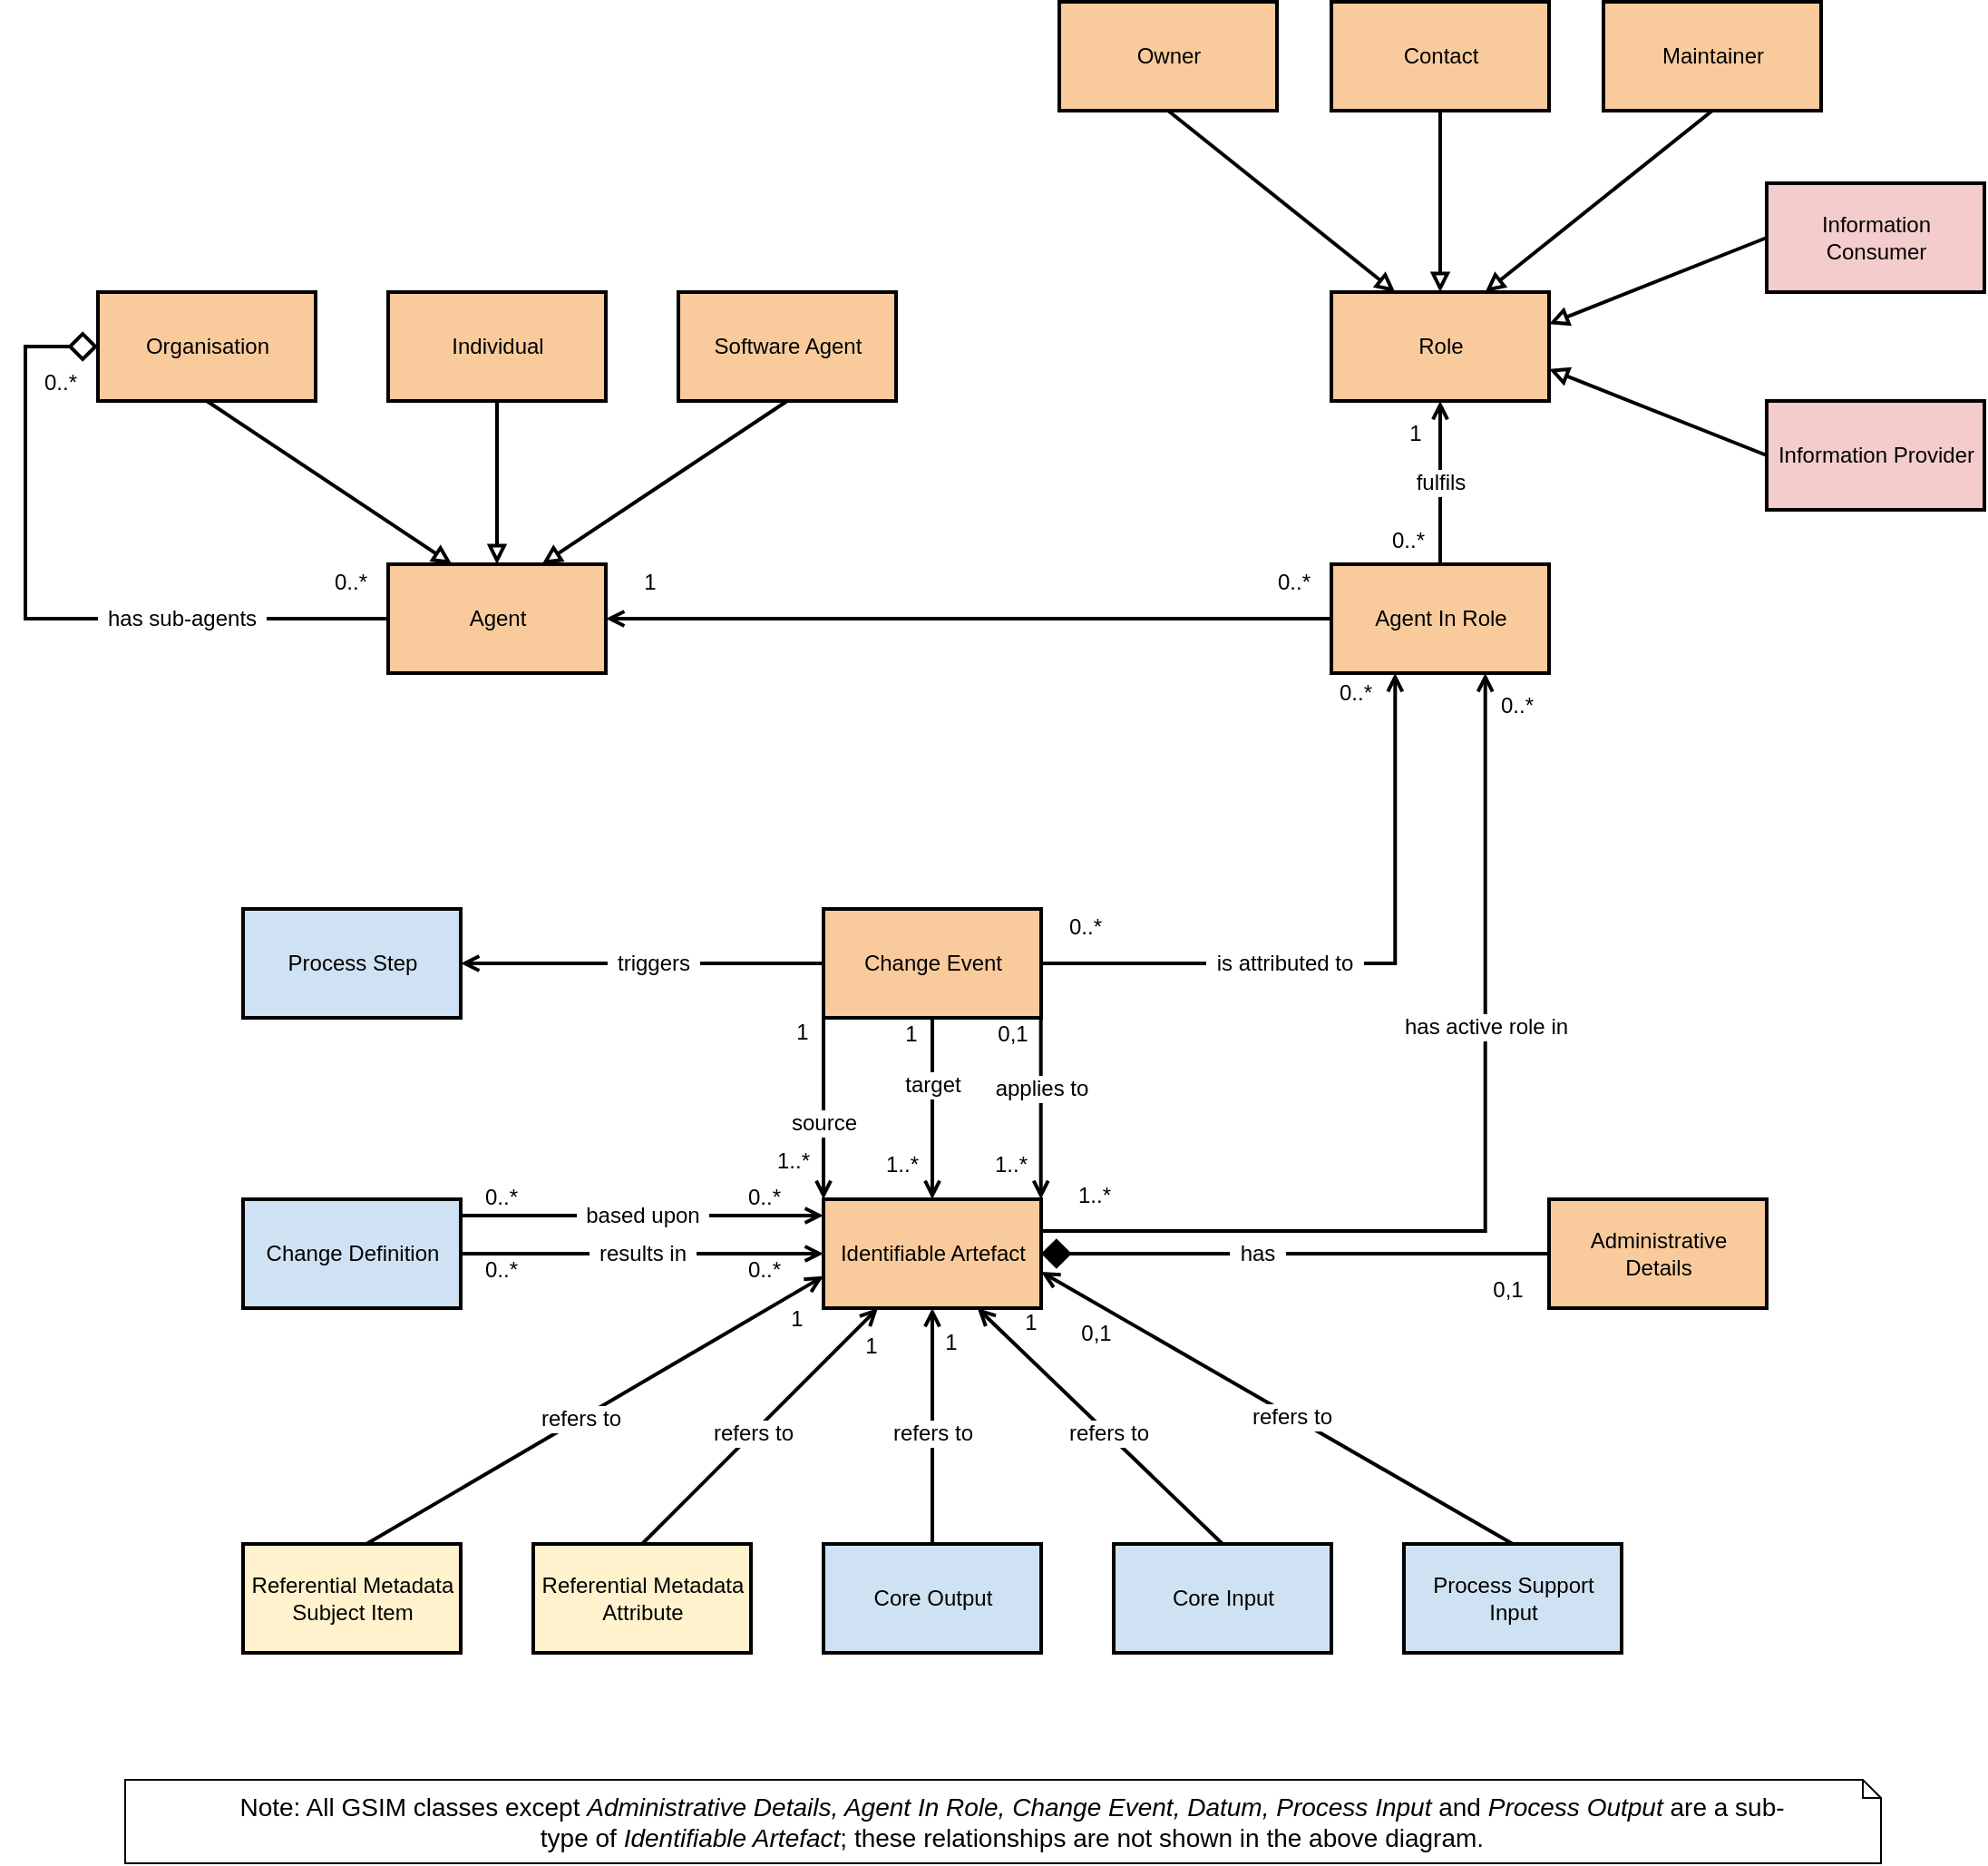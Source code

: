 <mxfile version="22.1.11" type="github">
  <diagram id="2KFCqOQoIdhveJmsqo8c" name="Page-1">
    <mxGraphModel dx="819" dy="447" grid="1" gridSize="10" guides="1" tooltips="1" connect="1" arrows="1" fold="1" page="1" pageScale="1" pageWidth="850" pageHeight="1100" background="#FFFFFF" math="0" shadow="0">
      <root>
        <mxCell id="0" />
        <mxCell id="2" value="Layer 0" parent="0" />
        <mxCell id="3" value="&lt;div style=&#39;width: 114.333px;height:auto;word-break: break-word;&#39;&gt;&lt;div align=&quot;center&quot;&gt;&lt;span style=&quot;font-size:12px;font-family:Arial; line-height: 0;&quot;&gt;&lt;span style=&quot; line-height: normal;&quot;&gt;Role&lt;/span&gt;&lt;/span&gt;&lt;/div&gt;&lt;/div&gt;" style="shape=rect;shadow=0;strokeWidth=2;fillColor=#f9cb9c;strokeColor=#000000;opacity=100.0;html=1;nl2Br=0;verticalAlign=middle;align=center;spacingLeft=1.333;spacingRight=0;whiteSpace=wrap;gliffyId=2960;" parent="2" vertex="1">
          <mxGeometry x="785" y="180" width="120" height="60" as="geometry" />
        </mxCell>
        <mxCell id="4" value="&lt;div style=&#39;width: 114.333px;height:auto;word-break: break-word;&#39;&gt;&lt;div align=&quot;center&quot;&gt;&lt;span style=&quot;font-size:12px;font-family:Arial; line-height: 0;&quot;&gt;&lt;span style=&quot; line-height: normal;&quot;&gt;Owner&lt;/span&gt;&lt;/span&gt;&lt;/div&gt;&lt;/div&gt;" style="shape=rect;shadow=0;strokeWidth=2;fillColor=#f9cb9c;strokeColor=#000000;opacity=100.0;html=1;nl2Br=0;verticalAlign=middle;align=center;spacingLeft=1.333;spacingRight=0;whiteSpace=wrap;gliffyId=2979;" parent="2" vertex="1">
          <mxGeometry x="635" y="20" width="120" height="60" as="geometry" />
        </mxCell>
        <mxCell id="5" value="&lt;div style=&#39;width: 114.333px;height:auto;word-break: break-word;&#39;&gt;&lt;div align=&quot;center&quot;&gt;&lt;span style=&quot;font-size:12px;font-family:Arial; line-height: 0;&quot;&gt;&lt;span style=&quot; line-height: normal;&quot;&gt;Contact&lt;/span&gt;&lt;/span&gt;&lt;/div&gt;&lt;/div&gt;" style="shape=rect;shadow=0;strokeWidth=2;fillColor=#f9cb9c;strokeColor=#000000;opacity=100.0;html=1;nl2Br=0;verticalAlign=middle;align=center;spacingLeft=1.333;spacingRight=0;whiteSpace=wrap;gliffyId=2981;" parent="2" vertex="1">
          <mxGeometry x="785" y="20" width="120" height="60" as="geometry" />
        </mxCell>
        <mxCell id="6" value="&lt;div style=&#39;width: 114.333px;height:auto;word-break: break-word;&#39;&gt;&lt;div align=&quot;center&quot;&gt;&lt;span style=&quot;font-size:12px;font-family:Arial; line-height: 0;&quot;&gt;&lt;span style=&quot; line-height: normal;&quot;&gt;Maintainer&lt;/span&gt;&lt;/span&gt;&lt;/div&gt;&lt;/div&gt;" style="shape=rect;shadow=0;strokeWidth=2;fillColor=#f9cb9c;strokeColor=#000000;opacity=100.0;html=1;nl2Br=0;verticalAlign=middle;align=center;spacingLeft=1.333;spacingRight=0;whiteSpace=wrap;gliffyId=2983;" parent="2" vertex="1">
          <mxGeometry x="935" y="20" width="120" height="60" as="geometry" />
        </mxCell>
        <mxCell id="7" value="&lt;div style=&#39;width: 114.333px;height:auto;word-break: break-word;&#39;&gt;&lt;div align=&quot;center&quot;&gt;&lt;span style=&quot;font-size:12px;font-family:Arial; line-height: 0;&quot;&gt;&lt;span style=&quot; line-height: normal;&quot;&gt;Agent In Role&lt;/span&gt;&lt;/span&gt;&lt;/div&gt;&lt;/div&gt;" style="shape=rect;shadow=0;strokeWidth=2;fillColor=#f9cb9c;strokeColor=#000000;opacity=100.0;html=1;nl2Br=0;verticalAlign=middle;align=center;spacingLeft=1.333;spacingRight=0;whiteSpace=wrap;gliffyId=2985;" parent="2" vertex="1">
          <mxGeometry x="785" y="330" width="120" height="60" as="geometry" />
        </mxCell>
        <mxCell id="8" value="&lt;div style=&#39;width: 114.333px;height:auto;word-break: break-word;&#39;&gt;&lt;div align=&quot;center&quot;&gt;&lt;span style=&quot;font-size:12px;font-family:Arial; line-height: 0;&quot;&gt;&lt;span style=&quot; line-height: normal;&quot;&gt;Agent&lt;/span&gt;&lt;/span&gt;&lt;/div&gt;&lt;/div&gt;" style="shape=rect;shadow=0;strokeWidth=2;fillColor=#f9cb9c;strokeColor=#000000;opacity=100.0;html=1;nl2Br=0;verticalAlign=middle;align=center;spacingLeft=1.333;spacingRight=0;whiteSpace=wrap;gliffyId=2987;" parent="2" vertex="1">
          <mxGeometry x="265" y="330" width="120" height="60" as="geometry" />
        </mxCell>
        <mxCell id="9" value="&lt;div style=&#39;width: 114.333px;height:auto;word-break: break-word;&#39;&gt;&lt;div align=&quot;center&quot;&gt;&lt;span style=&quot;font-size:12px;font-family:Arial; line-height: 0;&quot;&gt;&lt;span style=&quot; line-height: normal;&quot;&gt;Organisation&lt;/span&gt;&lt;/span&gt;&lt;/div&gt;&lt;/div&gt;" style="shape=rect;shadow=0;strokeWidth=2;fillColor=#f9cb9c;strokeColor=#000000;opacity=100.0;html=1;nl2Br=0;verticalAlign=middle;align=center;spacingLeft=1.333;spacingRight=0;whiteSpace=wrap;gliffyId=2989;" parent="2" vertex="1">
          <mxGeometry x="105" y="180" width="120" height="60" as="geometry" />
        </mxCell>
        <mxCell id="10" value="&lt;div style=&#39;width: 114.333px;height:auto;word-break: break-word;&#39;&gt;&lt;div align=&quot;center&quot;&gt;&lt;span style=&quot;font-size:12px;font-family:Arial; line-height: 0;&quot;&gt;&lt;span style=&quot; line-height: normal;&quot;&gt;Individual&lt;/span&gt;&lt;/span&gt;&lt;/div&gt;&lt;/div&gt;" style="shape=rect;shadow=0;strokeWidth=2;fillColor=#f9cb9c;strokeColor=#000000;opacity=100.0;html=1;nl2Br=0;verticalAlign=middle;align=center;spacingLeft=1.333;spacingRight=0;whiteSpace=wrap;gliffyId=2991;" parent="2" vertex="1">
          <mxGeometry x="265" y="180" width="120" height="60" as="geometry" />
        </mxCell>
        <mxCell id="11" value="&lt;div style=&#39;width: 114.333px;height:auto;word-break: break-word;&#39;&gt;&lt;div align=&quot;center&quot;&gt;&lt;span style=&quot;font-size:12px;font-family:Arial; line-height: 0;&quot;&gt;&lt;span style=&quot; line-height: normal;&quot;&gt;Software Agent&lt;/span&gt;&lt;/span&gt;&lt;/div&gt;&lt;/div&gt;" style="shape=rect;shadow=0;strokeWidth=2;fillColor=#f9cb9c;strokeColor=#000000;opacity=100.0;html=1;nl2Br=0;verticalAlign=middle;align=center;spacingLeft=1.333;spacingRight=0;whiteSpace=wrap;gliffyId=3111;" parent="2" vertex="1">
          <mxGeometry x="425" y="180" width="120" height="60" as="geometry" />
        </mxCell>
        <mxCell id="12" value="&lt;div style=&#39;width: 114.333px;height:auto;word-break: break-word;&#39;&gt;&lt;div align=&quot;center&quot;&gt;&lt;span style=&quot;font-size:12px;font-family:Arial; line-height: 0;&quot;&gt;&lt;span style=&quot; line-height: normal;&quot;&gt;Change Event&lt;/span&gt;&lt;/span&gt;&lt;/div&gt;&lt;/div&gt;" style="shape=rect;shadow=0;strokeWidth=2;fillColor=#f9cb9c;strokeColor=#000000;opacity=100.0;html=1;nl2Br=0;verticalAlign=middle;align=center;spacingLeft=1.333;spacingRight=0;whiteSpace=wrap;gliffyId=2993;" parent="2" vertex="1">
          <mxGeometry x="505" y="520" width="120" height="60" as="geometry" />
        </mxCell>
        <mxCell id="13" value="&lt;div style=&#39;width: 114.333px;height:auto;word-break: break-word;&#39;&gt;&lt;div align=&quot;center&quot;&gt;&lt;span style=&quot;font-size:12px;font-family:Arial; line-height: 0;&quot;&gt;&lt;span style=&quot; line-height: normal;&quot;&gt;Identifiable Artefact&lt;/span&gt;&lt;/span&gt;&lt;/div&gt;&lt;/div&gt;" style="shape=rect;shadow=0;strokeWidth=2;fillColor=#f9cb9c;strokeColor=#000000;opacity=100.0;html=1;nl2Br=0;verticalAlign=middle;align=center;spacingLeft=1.333;spacingRight=0;whiteSpace=wrap;gliffyId=2997;" parent="2" vertex="1">
          <mxGeometry x="505" y="680" width="120" height="60" as="geometry" />
        </mxCell>
        <mxCell id="14" value="&lt;div style=&#39;width: 114.333px;height:auto;word-break: break-word;&#39;&gt;&lt;div align=&quot;center&quot;&gt;&lt;span style=&quot;font-size:12px;font-family:Arial; line-height: 0;&quot;&gt;&lt;span style=&quot; line-height: normal;&quot;&gt;Administrative Details&lt;/span&gt;&lt;/span&gt;&lt;/div&gt;&lt;/div&gt;" style="shape=rect;shadow=0;strokeWidth=2;fillColor=#f9cb9c;strokeColor=#000000;opacity=100.0;html=1;nl2Br=0;verticalAlign=middle;align=center;spacingLeft=1.333;spacingRight=0;whiteSpace=wrap;gliffyId=2999;" parent="2" vertex="1">
          <mxGeometry x="905" y="680" width="120" height="60" as="geometry" />
        </mxCell>
        <mxCell id="15" value="&lt;div style=&#39;width: 114.333px;height:auto;word-break: break-word;&#39;&gt;&lt;div align=&quot;center&quot;&gt;&lt;span style=&quot;font-size:12px;font-family:Arial; line-height: 0;&quot;&gt;&lt;span style=&quot; line-height: normal;&quot;&gt;Change Definition&lt;/span&gt;&lt;/span&gt;&lt;/div&gt;&lt;/div&gt;" style="shape=rect;shadow=0;strokeWidth=2;fillColor=#cfe2f3;strokeColor=#000000;opacity=100.0;html=1;nl2Br=0;verticalAlign=middle;align=center;spacingLeft=1.333;spacingRight=0;whiteSpace=wrap;gliffyId=3053;" parent="2" vertex="1">
          <mxGeometry x="185" y="680" width="120" height="60" as="geometry" />
        </mxCell>
        <mxCell id="16" value="&lt;div style=&#39;width: 114.333px;height:auto;word-break: break-word;&#39;&gt;&lt;div align=&quot;center&quot;&gt;&lt;span style=&quot;font-size:12px;font-family:Arial; line-height: 0;&quot;&gt;&lt;span style=&quot; line-height: normal;&quot;&gt;Process Step&lt;/span&gt;&lt;/span&gt;&lt;/div&gt;&lt;/div&gt;" style="shape=rect;shadow=0;strokeWidth=2;fillColor=#cfe2f3;strokeColor=#000000;opacity=100.0;html=1;nl2Br=0;verticalAlign=middle;align=center;spacingLeft=1.333;spacingRight=0;whiteSpace=wrap;gliffyId=3104;" parent="2" vertex="1">
          <mxGeometry x="185" y="520" width="120" height="60" as="geometry" />
        </mxCell>
        <mxCell id="17" value="&lt;div style=&#39;width: 114.333px;height:auto;word-break: break-word;&#39;&gt;&lt;div align=&quot;center&quot;&gt;&lt;span style=&quot;font-size:12px;font-family:Arial; line-height: 0;&quot;&gt;&lt;span style=&quot; line-height: normal;&quot;&gt;Core Output&lt;/span&gt;&lt;/span&gt;&lt;/div&gt;&lt;/div&gt;" style="shape=rect;shadow=0;strokeWidth=2;fillColor=#cfe2f3;strokeColor=#000000;opacity=100.0;html=1;nl2Br=0;verticalAlign=middle;align=center;spacingLeft=1.333;spacingRight=0;whiteSpace=wrap;gliffyId=3055;" parent="2" vertex="1">
          <mxGeometry x="505" y="870" width="120" height="60" as="geometry" />
        </mxCell>
        <mxCell id="18" value="&lt;div style=&#39;width: 114.333px;height:auto;word-break: break-word;&#39;&gt;&lt;div align=&quot;center&quot;&gt;&lt;span style=&quot;font-size:12px;font-family:Arial; line-height: 0;&quot;&gt;&lt;span style=&quot; line-height: normal;&quot;&gt;Referential Metadata Attribute&lt;/span&gt;&lt;/span&gt;&lt;/div&gt;&lt;/div&gt;" style="shape=rect;shadow=0;strokeWidth=2;fillColor=#fff2cc;strokeColor=#000000;opacity=100.0;html=1;nl2Br=0;verticalAlign=middle;align=center;spacingLeft=1.333;spacingRight=0;whiteSpace=wrap;gliffyId=3093;" parent="2" vertex="1">
          <mxGeometry x="345" y="870" width="120" height="60" as="geometry" />
        </mxCell>
        <mxCell id="19" value="&lt;div style=&#39;width: 114.333px;height:auto;word-break: break-word;&#39;&gt;&lt;div align=&quot;center&quot;&gt;&lt;span style=&quot;font-size:12px;font-family:Arial; line-height: 0;&quot;&gt;&lt;span style=&quot; line-height: normal;&quot;&gt;Referential Metadata Subject Item&lt;/span&gt;&lt;/span&gt;&lt;/div&gt;&lt;/div&gt;" style="shape=rect;shadow=0;strokeWidth=2;fillColor=#fff2cc;strokeColor=#000000;opacity=100.0;html=1;nl2Br=0;verticalAlign=middle;align=center;spacingLeft=1.333;spacingRight=0;whiteSpace=wrap;gliffyId=3096;" parent="2" vertex="1">
          <mxGeometry x="185" y="870" width="120" height="60" as="geometry" />
        </mxCell>
        <mxCell id="20" value="&lt;div style=&#39;width: 114.333px;height:auto;word-break: break-word;&#39;&gt;&lt;div align=&quot;center&quot;&gt;&lt;span style=&quot;font-size:12px;font-family:Arial; line-height: 0;&quot;&gt;&lt;span style=&quot; line-height: normal;&quot;&gt;Core Input&lt;/span&gt;&lt;/span&gt;&lt;/div&gt;&lt;/div&gt;" style="shape=rect;shadow=0;strokeWidth=2;fillColor=#cfe2f3;strokeColor=#000000;opacity=100.0;html=1;nl2Br=0;verticalAlign=middle;align=center;spacingLeft=1.333;spacingRight=0;whiteSpace=wrap;gliffyId=3057;" parent="2" vertex="1">
          <mxGeometry x="665" y="870" width="120" height="60" as="geometry" />
        </mxCell>
        <mxCell id="21" value="&lt;div style=&#39;width: 114.333px;height:auto;word-break: break-word;&#39;&gt;&lt;div align=&quot;center&quot;&gt;&lt;span style=&quot;font-size:12px;font-family:Arial; line-height: 0;&quot;&gt;&lt;span style=&quot; line-height: normal;&quot;&gt;Process Support Input&lt;/span&gt;&lt;/span&gt;&lt;/div&gt;&lt;/div&gt;" style="shape=rect;shadow=0;strokeWidth=2;fillColor=#cfe2f3;strokeColor=#000000;opacity=100.0;html=1;nl2Br=0;verticalAlign=middle;align=center;spacingLeft=1.333;spacingRight=0;whiteSpace=wrap;gliffyId=3059;" parent="2" vertex="1">
          <mxGeometry x="825" y="870" width="120" height="60" as="geometry" />
        </mxCell>
        <mxCell id="22" value="&lt;div style=&#39;width: 114.333px;height:auto;word-break: break-word;&#39;&gt;&lt;div align=&quot;center&quot;&gt;&lt;span style=&quot;font-size:12px;font-family:Arial; line-height: 0;&quot;&gt;&lt;span style=&quot; line-height: normal;&quot;&gt;Information Consumer&lt;/span&gt;&lt;/span&gt;&lt;/div&gt;&lt;/div&gt;" style="shape=rect;shadow=0;strokeWidth=2;fillColor=#f4cccc;strokeColor=#000000;opacity=100.0;html=1;nl2Br=0;verticalAlign=middle;align=center;spacingLeft=1.333;spacingRight=0;whiteSpace=wrap;gliffyId=3071;" parent="2" vertex="1">
          <mxGeometry x="1025" y="120" width="120" height="60" as="geometry" />
        </mxCell>
        <mxCell id="23" value="&lt;div style=&#39;width: 114.333px;height:auto;word-break: break-word;&#39;&gt;&lt;div align=&quot;center&quot;&gt;&lt;span style=&quot;font-size:12px;font-family:Arial; line-height: 0;&quot;&gt;&lt;span style=&quot; line-height: normal;&quot;&gt;Information Provider&lt;/span&gt;&lt;/span&gt;&lt;/div&gt;&lt;/div&gt;" style="shape=rect;shadow=0;strokeWidth=2;fillColor=#f4cccc;strokeColor=#000000;opacity=100.0;html=1;nl2Br=0;verticalAlign=middle;align=center;spacingLeft=1.333;spacingRight=0;whiteSpace=wrap;gliffyId=3073;" parent="2" vertex="1">
          <mxGeometry x="1025" y="240" width="120" height="60" as="geometry" />
        </mxCell>
        <mxCell id="24" style="shape=filledEdge;strokeWidth=2;strokeColor=#000000;fillColor=none;startArrow=none;startFill=0;startSize=6;endArrow=block;endFill=0;endSize=6;rounded=0;gliffyId=3001;exitX=0.5;exitY=1.0;exitPerimeter=0;entryX=0.293;entryY=0.0;entryPerimeter=0;" parent="2" source="9" target="8" edge="1">
          <mxGeometry width="77" height="94" relative="1" as="geometry">
            <Array as="points">
              <mxPoint x="165" y="240" />
              <mxPoint x="300.147" y="330" />
            </Array>
          </mxGeometry>
        </mxCell>
        <mxCell id="25" style="shape=filledEdge;strokeWidth=2;strokeColor=#000000;fillColor=none;startArrow=none;startFill=0;startSize=6;endArrow=block;endFill=0;endSize=6;rounded=0;gliffyId=3004;edgeStyle=orthogonalEdgeStyle;" parent="2" source="10" target="8" edge="1">
          <mxGeometry width="77" height="94" relative="1" as="geometry">
            <Array as="points">
              <mxPoint x="325" y="240" />
              <mxPoint x="325" y="330" />
            </Array>
          </mxGeometry>
        </mxCell>
        <mxCell id="26" style="shape=filledEdge;strokeWidth=2;strokeColor=#000000;fillColor=none;startArrow=none;startFill=0;startSize=6;endArrow=block;endFill=0;endSize=6;rounded=0;gliffyId=3113;exitX=0.5;exitY=1.0;exitPerimeter=0;entryX=0.707;entryY=0.0;entryPerimeter=0;" parent="2" source="11" target="8" edge="1">
          <mxGeometry width="77" height="94" relative="1" as="geometry">
            <Array as="points">
              <mxPoint x="485" y="240" />
              <mxPoint x="349.853" y="330" />
            </Array>
          </mxGeometry>
        </mxCell>
        <mxCell id="27" style="shape=filledEdge;strokeWidth=2;strokeColor=#000000;fillColor=none;startArrow=none;startFill=0;startSize=6;endArrow=block;endFill=0;endSize=6;rounded=0;gliffyId=3005;exitX=0.5;exitY=1.0;exitPerimeter=0;entryX=0.293;entryY=0.0;entryPerimeter=0;" parent="2" source="4" target="3" edge="1">
          <mxGeometry width="77" height="94" relative="1" as="geometry">
            <Array as="points">
              <mxPoint x="695" y="80" />
              <mxPoint x="820.147" y="180" />
            </Array>
          </mxGeometry>
        </mxCell>
        <mxCell id="28" style="shape=filledEdge;strokeWidth=2;strokeColor=#000000;fillColor=none;startArrow=none;startFill=0;startSize=6;endArrow=block;endFill=0;endSize=6;rounded=0;gliffyId=3006;edgeStyle=orthogonalEdgeStyle;" parent="2" source="5" target="3" edge="1">
          <mxGeometry width="77" height="94" relative="1" as="geometry">
            <Array as="points">
              <mxPoint x="845" y="80" />
              <mxPoint x="845" y="180" />
            </Array>
          </mxGeometry>
        </mxCell>
        <mxCell id="29" style="shape=filledEdge;strokeWidth=2;strokeColor=#000000;fillColor=none;startArrow=none;startFill=0;startSize=6;endArrow=block;endFill=0;endSize=6;rounded=0;gliffyId=3007;exitX=0.5;exitY=1.0;exitPerimeter=0;entryX=0.707;entryY=0.0;entryPerimeter=0;" parent="2" source="6" target="3" edge="1">
          <mxGeometry width="77" height="94" relative="1" as="geometry">
            <Array as="points">
              <mxPoint x="995" y="80" />
              <mxPoint x="869.853" y="180" />
            </Array>
          </mxGeometry>
        </mxCell>
        <mxCell id="30" style="shape=filledEdge;strokeWidth=2;strokeColor=#000000;fillColor=none;startArrow=none;startFill=0;startSize=6;endArrow=block;endFill=0;endSize=6;rounded=0;gliffyId=3075;exitX=0.0;exitY=0.5;exitPerimeter=0;entryX=1.0;entryY=0.293;entryPerimeter=0;" parent="2" source="22" target="3" edge="1">
          <mxGeometry width="77" height="94" relative="1" as="geometry">
            <Array as="points">
              <mxPoint x="1025" y="150" />
              <mxPoint x="905" y="197.574" />
            </Array>
          </mxGeometry>
        </mxCell>
        <mxCell id="31" style="shape=filledEdge;strokeWidth=2;strokeColor=#000000;fillColor=none;startArrow=none;startFill=0;startSize=6;endArrow=block;endFill=0;endSize=6;rounded=0;gliffyId=3076;exitX=0.0;exitY=0.5;exitPerimeter=0;entryX=1.0;entryY=0.707;entryPerimeter=0;" parent="2" source="23" target="3" edge="1">
          <mxGeometry width="77" height="94" relative="1" as="geometry">
            <Array as="points">
              <mxPoint x="1025" y="270" />
              <mxPoint x="905" y="222.426" />
            </Array>
          </mxGeometry>
        </mxCell>
        <mxCell id="32" style="shape=filledEdge;strokeWidth=2;strokeColor=#000000;fillColor=none;startArrow=none;startFill=0;startSize=6;endArrow=open;endFill=0;endSize=6;rounded=0;html=1;nl2Br=0;gliffyId=3008;edgeStyle=orthogonalEdgeStyle;" parent="2" source="7" target="3" edge="1">
          <mxGeometry width="4" height="86" relative="1" as="geometry">
            <Array as="points">
              <mxPoint x="845" y="330" />
              <mxPoint x="845" y="240" />
            </Array>
          </mxGeometry>
        </mxCell>
        <mxCell id="33" value="&lt;div style=&#39;width: 29.012px;height:auto;word-break: break-word;&#39;&gt;&lt;div align=&quot;center&quot;&gt;&lt;span style=&quot;font-size:12px;font-family:Arial; line-height: 0;&quot;&gt;&lt;span style=&quot; line-height: normal;&quot;&gt;0..*&lt;/span&gt;&lt;/span&gt;&lt;/div&gt;&lt;/div&gt;" style="text;html=1;nl2Br=0;points=[];labelBackgroundColor=#FFFFFF;html=1;nl2Br=0;verticalAlign=middle;align=center;spacingLeft=0.0;spacingRight=0;gliffyId=3013;" parent="32" vertex="1">
          <mxGeometry x="-0.756" relative="1" as="geometry">
            <mxPoint x="-18" y="-2" as="offset" />
          </mxGeometry>
        </mxCell>
        <mxCell id="34" value="&lt;div style=&#39;width: 17.675px;height:auto;word-break: break-word;&#39;&gt;&lt;div align=&quot;center&quot;&gt;&lt;span style=&quot;font-size:12px;font-family:Arial; line-height: 0;&quot;&gt;&lt;span style=&quot; line-height: normal;&quot;&gt;1&lt;/span&gt;&lt;/span&gt;&lt;/div&gt;&lt;/div&gt;" style="text;html=1;nl2Br=0;points=[];labelBackgroundColor=#FFFFFF;html=1;nl2Br=0;verticalAlign=middle;align=center;spacingLeft=0.0;spacingRight=0;gliffyId=3012;" parent="32" vertex="1">
          <mxGeometry x="0.733" relative="1" as="geometry">
            <mxPoint x="-14" y="6" as="offset" />
          </mxGeometry>
        </mxCell>
        <mxCell id="35" value="&lt;div style=&#39;width: 38.35px;height:auto;word-break: break-word;&#39;&gt;&lt;div align=&quot;center&quot;&gt;&lt;span style=&quot;font-size:12px;font-family:Arial; line-height: 0;&quot;&gt;&lt;span style=&quot; line-height: normal;&quot;&gt;fulfils&lt;/span&gt;&lt;/span&gt;&lt;/div&gt;&lt;/div&gt;" style="text;html=1;nl2Br=0;points=[];labelBackgroundColor=#FFFFFF;html=1;nl2Br=0;verticalAlign=middle;align=center;spacingLeft=0.0;spacingRight=0;gliffyId=3011;" parent="32" vertex="1">
          <mxGeometry relative="1" as="geometry">
            <mxPoint as="offset" />
          </mxGeometry>
        </mxCell>
        <mxCell id="36" style="shape=filledEdge;strokeWidth=2;strokeColor=#000000;fillColor=none;startArrow=none;startFill=0;startSize=6;endArrow=open;endFill=0;endSize=6;rounded=0;html=1;nl2Br=0;gliffyId=3014;edgeStyle=orthogonalEdgeStyle;" parent="2" source="7" edge="1">
          <mxGeometry width="4" height="86" relative="1" as="geometry">
            <mxPoint x="385" y="360" as="targetPoint" />
            <Array as="points">
              <mxPoint x="785" y="360" />
            </Array>
          </mxGeometry>
        </mxCell>
        <mxCell id="37" value="&lt;div style=&#39;width: 29.012px;height:auto;word-break: break-word;&#39;&gt;&lt;div align=&quot;center&quot;&gt;&lt;span style=&quot;font-size:12px;font-family:Arial; line-height: 0;&quot;&gt;&lt;span style=&quot; line-height: normal;&quot;&gt;0..*&lt;/span&gt;&lt;/span&gt;&lt;/div&gt;&lt;/div&gt;" style="text;html=1;nl2Br=0;points=[];labelBackgroundColor=#FFFFFF;html=1;nl2Br=0;verticalAlign=middle;align=center;spacingLeft=0.0;spacingRight=0;gliffyId=3015;" parent="36" vertex="1">
          <mxGeometry x="-0.895" relative="1" as="geometry">
            <mxPoint y="-20" as="offset" />
          </mxGeometry>
        </mxCell>
        <mxCell id="38" value="&lt;div style=&#39;width: 17.675px;height:auto;word-break: break-word;&#39;&gt;&lt;div align=&quot;center&quot;&gt;&lt;span style=&quot;font-size:12px;font-family:Arial; line-height: 0;&quot;&gt;&lt;span style=&quot; line-height: normal;&quot;&gt;1&lt;/span&gt;&lt;/span&gt;&lt;/div&gt;&lt;/div&gt;" style="text;html=1;nl2Br=0;points=[];labelBackgroundColor=#FFFFFF;html=1;nl2Br=0;verticalAlign=middle;align=center;spacingLeft=0.0;spacingRight=0;gliffyId=3016;" parent="36" vertex="1">
          <mxGeometry x="0.88" relative="1" as="geometry">
            <mxPoint y="-20" as="offset" />
          </mxGeometry>
        </mxCell>
        <mxCell id="39" style="shape=filledEdge;strokeWidth=2;strokeColor=#000000;fillColor=none;startArrow=none;startFill=0;startSize=6;endArrow=open;endFill=0;endSize=6;rounded=0;html=1;nl2Br=0;gliffyId=3024;edgeStyle=orthogonalEdgeStyle;" parent="2" source="12" target="7" edge="1">
          <mxGeometry width="4" height="86" relative="1" as="geometry">
            <Array as="points">
              <mxPoint x="625" y="550" />
              <mxPoint x="820.147" y="550" />
              <mxPoint x="820.147" y="390" />
            </Array>
          </mxGeometry>
        </mxCell>
        <mxCell id="40" value="&lt;div style=&#39;width: 86.375px;height:auto;word-break: break-word;&#39;&gt;&lt;div align=&quot;center&quot;&gt;&lt;span style=&quot;font-size:12px;font-family:Arial; line-height: 0;&quot;&gt;&lt;span style=&quot; line-height: normal;&quot;&gt;is attributed to&lt;/span&gt;&lt;/span&gt;&lt;/div&gt;&lt;/div&gt;" style="text;html=1;nl2Br=0;points=[];labelBackgroundColor=#FFFFFF;html=1;nl2Br=0;verticalAlign=middle;align=center;spacingLeft=0.0;spacingRight=0;gliffyId=3027;" parent="39" vertex="1">
          <mxGeometry x="-0.245" relative="1" as="geometry">
            <mxPoint as="offset" />
          </mxGeometry>
        </mxCell>
        <mxCell id="41" value="&lt;div style=&#39;width: 29.012px;height:auto;word-break: break-word;&#39;&gt;&lt;div align=&quot;center&quot;&gt;&lt;span style=&quot;font-size:12px;font-family:Arial;color:rgb(0, 0, 0); line-height: 0;&quot;&gt;&lt;span style=&quot; line-height: normal;&quot;&gt;0..*&lt;/span&gt;&lt;/span&gt;&lt;/div&gt;&lt;/div&gt;" style="text;html=1;nl2Br=0;points=[];labelBackgroundColor=#FFFFFF;html=1;nl2Br=0;verticalAlign=middle;align=center;spacingLeft=0.0;spacingRight=0;gliffyId=3025;" parent="39" vertex="1">
          <mxGeometry x="-0.865" relative="1" as="geometry">
            <mxPoint y="-20" as="offset" />
          </mxGeometry>
        </mxCell>
        <mxCell id="42" value="&lt;div style=&#39;width: 29.012px;height:auto;word-break: break-word;&#39;&gt;&lt;div align=&quot;center&quot;&gt;&lt;span style=&quot;font-size:12px;font-family:Arial;color:rgb(0, 0, 0); line-height: 0;&quot;&gt;&lt;span style=&quot; line-height: normal;&quot;&gt;0..*&lt;/span&gt;&lt;/span&gt;&lt;/div&gt;&lt;/div&gt;" style="text;html=1;nl2Br=0;points=[];labelBackgroundColor=#FFFFFF;html=1;nl2Br=0;verticalAlign=middle;align=center;spacingLeft=0.0;spacingRight=0;gliffyId=3026;" parent="39" vertex="1">
          <mxGeometry x="0.903" relative="1" as="geometry">
            <mxPoint x="-22" y="-6" as="offset" />
          </mxGeometry>
        </mxCell>
        <mxCell id="43" style="shape=filledEdge;strokeWidth=2;strokeColor=#000000;fillColor=none;startArrow=none;startFill=0;startSize=6;endArrow=open;endFill=0;endSize=6;rounded=0;html=1;nl2Br=0;gliffyId=3028;edgeStyle=orthogonalEdgeStyle;" parent="2" source="13" target="7" edge="1">
          <mxGeometry width="4" height="86" relative="1" as="geometry">
            <Array as="points">
              <mxPoint x="625" y="697.574" />
              <mxPoint x="869.853" y="697.574" />
              <mxPoint x="869.853" y="390" />
            </Array>
          </mxGeometry>
        </mxCell>
        <mxCell id="44" value="&lt;div style=&#39;width: 101.05px;height:auto;word-break: break-word;&#39;&gt;&lt;div align=&quot;center&quot;&gt;&lt;span style=&quot;font-size:12px;text-decoration:none;font-family:Arial; line-height: 0;&quot;&gt;&lt;span style=&quot;text-decoration:none; line-height: normal;&quot;&gt;has active role in&lt;/span&gt;&lt;/span&gt;&lt;/div&gt;&lt;/div&gt;" style="text;html=1;nl2Br=0;points=[];labelBackgroundColor=#FFFFFF;html=1;nl2Br=0;verticalAlign=middle;align=center;spacingLeft=0.0;spacingRight=0;gliffyId=1de295b3-596b-411c-aa33-2c8795e6bf5d;" parent="43" vertex="1">
          <mxGeometry x="0.296" relative="1" as="geometry">
            <mxPoint as="offset" />
          </mxGeometry>
        </mxCell>
        <mxCell id="45" value="&lt;div style=&#39;width: 29.012px;height:auto;word-break: break-word;&#39;&gt;&lt;div align=&quot;center&quot;&gt;&lt;span style=&quot;font-size:12px;font-family:Arial; line-height: 0;&quot;&gt;&lt;span style=&quot; line-height: normal;&quot;&gt;1..*&lt;/span&gt;&lt;/span&gt;&lt;/div&gt;&lt;/div&gt;" style="text;html=1;nl2Br=0;points=[];labelBackgroundColor=#FFFFFF;html=1;nl2Br=0;verticalAlign=middle;align=center;spacingLeft=0.0;spacingRight=0;gliffyId=3029;" parent="43" vertex="1">
          <mxGeometry x="-0.895" relative="1" as="geometry">
            <mxPoint y="-20" as="offset" />
          </mxGeometry>
        </mxCell>
        <mxCell id="46" value="&lt;div style=&#39;width: 29.012px;height:auto;word-break: break-word;&#39;&gt;&lt;div align=&quot;center&quot;&gt;&lt;span style=&quot;font-size:12px;font-family:Arial; line-height: 0;&quot;&gt;&lt;span style=&quot; line-height: normal;&quot;&gt;0..*&lt;/span&gt;&lt;/span&gt;&lt;/div&gt;&lt;/div&gt;" style="text;html=1;nl2Br=0;points=[];labelBackgroundColor=#FFFFFF;html=1;nl2Br=0;verticalAlign=middle;align=center;spacingLeft=0.0;spacingRight=0;gliffyId=3030;" parent="43" vertex="1">
          <mxGeometry x="0.937" relative="1" as="geometry">
            <mxPoint x="17" as="offset" />
          </mxGeometry>
        </mxCell>
        <mxCell id="47" style="shape=filledEdge;strokeWidth=2;strokeColor=#000000;fillColor=none;startArrow=none;startFill=0;startSize=6;endArrow=open;endFill=0;endSize=6;rounded=0;html=1;nl2Br=0;gliffyId=3041;edgeStyle=orthogonalEdgeStyle;" parent="2" source="12" target="13" edge="1">
          <mxGeometry width="4" height="86" relative="1" as="geometry">
            <Array as="points">
              <mxPoint x="565" y="580" />
              <mxPoint x="565" y="680" />
            </Array>
          </mxGeometry>
        </mxCell>
        <mxCell id="48" value="&lt;div style=&#39;width: 41.688px;height:auto;word-break: break-word;&#39;&gt;&lt;div align=&quot;center&quot;&gt;&lt;span style=&quot;font-size:12px;font-family:Arial; line-height: 0;&quot;&gt;&lt;span style=&quot; line-height: normal;&quot;&gt;target&lt;/span&gt;&lt;/span&gt;&lt;/div&gt;&lt;/div&gt;" style="text;html=1;nl2Br=0;points=[];labelBackgroundColor=#FFFFFF;html=1;nl2Br=0;verticalAlign=middle;align=center;spacingLeft=0.0;spacingRight=0;gliffyId=3048;" parent="47" vertex="1">
          <mxGeometry x="-0.26" relative="1" as="geometry">
            <mxPoint as="offset" />
          </mxGeometry>
        </mxCell>
        <mxCell id="49" value="&lt;div style=&#39;width: 17.675px;height:auto;word-break: break-word;&#39;&gt;&lt;div align=&quot;center&quot;&gt;&lt;span style=&quot;font-size:12px;font-family:Arial; line-height: 0;&quot;&gt;&lt;span style=&quot; line-height: normal;&quot;&gt;1&lt;/span&gt;&lt;/span&gt;&lt;/div&gt;&lt;/div&gt;" style="text;html=1;nl2Br=0;points=[];labelBackgroundColor=#FFFFFF;html=1;nl2Br=0;verticalAlign=middle;align=center;spacingLeft=0.0;spacingRight=0;gliffyId=3042;" parent="47" vertex="1">
          <mxGeometry x="-0.7" relative="1" as="geometry">
            <mxPoint x="-12" y="-6" as="offset" />
          </mxGeometry>
        </mxCell>
        <mxCell id="50" value="&lt;div style=&#39;width: 29.012px;height:auto;word-break: break-word;&#39;&gt;&lt;div align=&quot;center&quot;&gt;&lt;span style=&quot;font-size:12px;font-family:Arial; line-height: 0;&quot;&gt;&lt;span style=&quot; line-height: normal;&quot;&gt;1..*&lt;/span&gt;&lt;/span&gt;&lt;/div&gt;&lt;/div&gt;" style="text;html=1;nl2Br=0;points=[];labelBackgroundColor=#FFFFFF;html=1;nl2Br=0;verticalAlign=middle;align=center;spacingLeft=0.0;spacingRight=0;gliffyId=3043;" parent="47" vertex="1">
          <mxGeometry x="0.5" relative="1" as="geometry">
            <mxPoint x="-17" y="6" as="offset" />
          </mxGeometry>
        </mxCell>
        <mxCell id="51" style="shape=filledEdge;strokeWidth=2;strokeColor=#000000;fillColor=none;startArrow=none;startFill=0;startSize=6;endArrow=open;endFill=0;endSize=6;rounded=0;html=1;nl2Br=0;gliffyId=3077;edgeStyle=orthogonalEdgeStyle;" parent="2" source="15" target="13" edge="1">
          <mxGeometry width="4" height="86" relative="1" as="geometry">
            <Array as="points">
              <mxPoint x="305" y="697.574" />
              <mxPoint x="505" y="697.574" />
            </Array>
          </mxGeometry>
        </mxCell>
        <mxCell id="52" value="&lt;div style=&#39;width: 59.025px;height:auto;word-break: break-word;&#39;&gt;&lt;div align=&quot;center&quot;&gt;&lt;span style=&quot;font-size:12px;font-family:Arial; line-height: 0;&quot;&gt;&lt;span style=&quot; line-height: normal;&quot;&gt;results in&lt;/span&gt;&lt;/span&gt;&lt;/div&gt;&lt;/div&gt;" style="text;html=1;nl2Br=0;points=[];labelBackgroundColor=#FFFFFF;html=1;nl2Br=0;verticalAlign=middle;align=center;spacingLeft=0.0;spacingRight=0;gliffyId=3078;" parent="51" vertex="1">
          <mxGeometry relative="1" as="geometry">
            <mxPoint as="offset" />
          </mxGeometry>
        </mxCell>
        <mxCell id="53" value="&lt;div style=&#39;width: 29.012px;height:auto;word-break: break-word;&#39;&gt;&lt;div align=&quot;center&quot;&gt;&lt;span style=&quot;font-size:12px;font-family:Arial;color:rgb(0, 0, 0); line-height: 0;&quot;&gt;&lt;span style=&quot; line-height: normal;&quot;&gt;0..*&lt;/span&gt;&lt;/span&gt;&lt;/div&gt;&lt;/div&gt;" style="text;html=1;nl2Br=0;points=[];labelBackgroundColor=#FFFFFF;html=1;nl2Br=0;verticalAlign=middle;align=center;spacingLeft=0.0;spacingRight=0;gliffyId=3079;" parent="51" vertex="1">
          <mxGeometry x="-0.78" relative="1" as="geometry">
            <mxPoint y="9" as="offset" />
          </mxGeometry>
        </mxCell>
        <mxCell id="54" value="&lt;div style=&#39;width: 29.012px;height:auto;word-break: break-word;&#39;&gt;&lt;div align=&quot;center&quot;&gt;&lt;span style=&quot;font-size:12px;font-family:Arial; line-height: 0;&quot;&gt;&lt;span style=&quot; line-height: normal;&quot;&gt;0..*&lt;/span&gt;&lt;/span&gt;&lt;/div&gt;&lt;/div&gt;" style="text;html=1;nl2Br=0;points=[];labelBackgroundColor=#FFFFFF;html=1;nl2Br=0;verticalAlign=middle;align=center;spacingLeft=0.0;spacingRight=0;gliffyId=3080;" parent="51" vertex="1">
          <mxGeometry x="0.67" relative="1" as="geometry">
            <mxPoint y="9" as="offset" />
          </mxGeometry>
        </mxCell>
        <mxCell id="55" style="shape=filledEdge;strokeWidth=2;strokeColor=#000000;fillColor=none;startArrow=none;startFill=0;startSize=6;endArrow=open;endFill=0;endSize=6;rounded=0;html=1;nl2Br=0;gliffyId=3081;edgeStyle=orthogonalEdgeStyle;" parent="2" edge="1">
          <mxGeometry width="4" height="86" relative="1" as="geometry">
            <Array as="points">
              <mxPoint x="305" y="689" />
              <mxPoint x="505" y="689" />
            </Array>
            <mxPoint x="305" y="689" as="sourcePoint" />
            <mxPoint x="505" y="689" as="targetPoint" />
          </mxGeometry>
        </mxCell>
        <mxCell id="56" value="&lt;div style=&#39;width: 73.725px;height:auto;word-break: break-word;&#39;&gt;&lt;div align=&quot;center&quot;&gt;&lt;span style=&quot;font-size:12px;font-family:Arial; line-height: 0;&quot;&gt;&lt;span style=&quot; line-height: normal;&quot;&gt;based upon&lt;/span&gt;&lt;/span&gt;&lt;/div&gt;&lt;/div&gt;" style="text;html=1;nl2Br=0;points=[];labelBackgroundColor=#FFFFFF;html=1;nl2Br=0;verticalAlign=middle;align=center;spacingLeft=0.0;spacingRight=0;gliffyId=3082;" parent="55" vertex="1">
          <mxGeometry relative="1" as="geometry">
            <mxPoint as="offset" />
          </mxGeometry>
        </mxCell>
        <mxCell id="57" value="&lt;div style=&#39;width: 29.012px;height:auto;word-break: break-word;&#39;&gt;&lt;div align=&quot;center&quot;&gt;&lt;span style=&quot;font-size:12px;font-family:Arial;color:rgb(0, 0, 0); line-height: 0;&quot;&gt;&lt;span style=&quot; line-height: normal;&quot;&gt;0..*&lt;/span&gt;&lt;/span&gt;&lt;/div&gt;&lt;/div&gt;" style="text;html=1;nl2Br=0;points=[];labelBackgroundColor=#FFFFFF;html=1;nl2Br=0;verticalAlign=middle;align=center;spacingLeft=0.0;spacingRight=0;gliffyId=3083;" parent="55" vertex="1">
          <mxGeometry x="-0.78" relative="1" as="geometry">
            <mxPoint y="-10" as="offset" />
          </mxGeometry>
        </mxCell>
        <mxCell id="58" value="&lt;div style=&#39;width: 29.012px;height:auto;word-break: break-word;&#39;&gt;&lt;div align=&quot;center&quot;&gt;&lt;span style=&quot;font-size:12px;font-family:Arial; line-height: 0;&quot;&gt;&lt;span style=&quot; line-height: normal;&quot;&gt;0..*&lt;/span&gt;&lt;/span&gt;&lt;/div&gt;&lt;/div&gt;" style="text;html=1;nl2Br=0;points=[];labelBackgroundColor=#FFFFFF;html=1;nl2Br=0;verticalAlign=middle;align=center;spacingLeft=0.0;spacingRight=0;gliffyId=3084;" parent="55" vertex="1">
          <mxGeometry x="0.67" relative="1" as="geometry">
            <mxPoint y="-10" as="offset" />
          </mxGeometry>
        </mxCell>
        <mxCell id="59" style="shape=filledEdge;strokeWidth=2;strokeColor=#000000;fillColor=none;startArrow=none;startFill=0;startSize=6;endArrow=open;endFill=0;endSize=6;rounded=0;html=1;nl2Br=0;gliffyId=3044;edgeStyle=orthogonalEdgeStyle;" parent="2" edge="1">
          <mxGeometry width="4" height="86" relative="1" as="geometry">
            <Array as="points">
              <mxPoint x="624.853" y="580" />
              <mxPoint x="624.853" y="613.333" />
              <mxPoint x="624.853" y="646.667" />
              <mxPoint x="624.853" y="680" />
            </Array>
            <mxPoint x="624.857" y="580" as="sourcePoint" />
            <mxPoint x="624.857" y="680" as="targetPoint" />
          </mxGeometry>
        </mxCell>
        <mxCell id="60" value="&lt;div style=&#39;width: 62.375px;height:auto;word-break: break-word;&#39;&gt;&lt;div align=&quot;center&quot;&gt;&lt;span style=&quot;font-size:12px;font-family:Arial; line-height: 0;&quot;&gt;&lt;span style=&quot; line-height: normal;&quot;&gt;applies to&lt;/span&gt;&lt;/span&gt;&lt;/div&gt;&lt;/div&gt;" style="text;html=1;nl2Br=0;points=[];labelBackgroundColor=#FFFFFF;html=1;nl2Br=0;verticalAlign=middle;align=center;spacingLeft=0.0;spacingRight=0;gliffyId=3047;" parent="59" vertex="1">
          <mxGeometry x="0.18" relative="1" as="geometry">
            <mxPoint y="-20" as="offset" />
          </mxGeometry>
        </mxCell>
        <mxCell id="61" value="&lt;div style=&#39;width: 27.688px;height:auto;word-break: break-word;&#39;&gt;&lt;div align=&quot;center&quot;&gt;&lt;span style=&quot;font-size:12px;font-family:Arial; line-height: 0;&quot;&gt;&lt;span style=&quot; line-height: normal;&quot;&gt;0,1&lt;/span&gt;&lt;/span&gt;&lt;/div&gt;&lt;/div&gt;" style="text;html=1;nl2Br=0;points=[];labelBackgroundColor=#FFFFFF;html=1;nl2Br=0;verticalAlign=middle;align=center;spacingLeft=0.0;spacingRight=0;gliffyId=3045;" parent="59" vertex="1">
          <mxGeometry x="-0.72" relative="1" as="geometry">
            <mxPoint x="-16" y="-5" as="offset" />
          </mxGeometry>
        </mxCell>
        <mxCell id="62" value="&lt;div style=&#39;width: 29.012px;height:auto;word-break: break-word;&#39;&gt;&lt;div align=&quot;center&quot;&gt;&lt;span style=&quot;font-size:12px;font-family:Arial; line-height: 0;&quot;&gt;&lt;span style=&quot; line-height: normal;&quot;&gt;1..*&lt;/span&gt;&lt;/span&gt;&lt;/div&gt;&lt;/div&gt;" style="text;html=1;nl2Br=0;points=[];labelBackgroundColor=#FFFFFF;html=1;nl2Br=0;verticalAlign=middle;align=center;spacingLeft=0.0;spacingRight=0;gliffyId=3046;" parent="59" vertex="1">
          <mxGeometry x="0.66" relative="1" as="geometry">
            <mxPoint x="-17" y="-2" as="offset" />
          </mxGeometry>
        </mxCell>
        <mxCell id="63" style="shape=filledEdge;strokeWidth=2;strokeColor=#000000;fillColor=none;startArrow=none;startFill=0;startSize=6;endArrow=open;endFill=0;endSize=6;rounded=0;html=1;nl2Br=0;gliffyId=3049;edgeStyle=orthogonalEdgeStyle;entryX=0;entryY=0;entryDx=0;entryDy=0;exitX=0;exitY=1;exitDx=0;exitDy=0;" parent="2" source="12" target="13" edge="1">
          <mxGeometry width="4" height="86" relative="1" as="geometry">
            <Array as="points" />
            <mxPoint x="505" y="610" as="sourcePoint" />
            <mxPoint x="559" y="680" as="targetPoint" />
          </mxGeometry>
        </mxCell>
        <mxCell id="64" value="&lt;div style=&#39;width: 47.025px;height:auto;word-break: break-word;&#39;&gt;&lt;div align=&quot;center&quot;&gt;&lt;span style=&quot;font-size:12px;font-family:Arial; line-height: 0;&quot;&gt;&lt;span style=&quot; line-height: normal;&quot;&gt;source&lt;/span&gt;&lt;/span&gt;&lt;/div&gt;&lt;/div&gt;" style="text;html=1;nl2Br=0;points=[];labelBackgroundColor=#FFFFFF;html=1;nl2Br=0;verticalAlign=middle;align=center;spacingLeft=0.0;spacingRight=0;gliffyId=3050;" parent="63" vertex="1">
          <mxGeometry x="0.16" relative="1" as="geometry">
            <mxPoint as="offset" />
          </mxGeometry>
        </mxCell>
        <mxCell id="65" value="&lt;div style=&#39;width: 17.675px;height:auto;word-break: break-word;&#39;&gt;&lt;div align=&quot;center&quot;&gt;&lt;span style=&quot;font-size:12px;font-family:Arial; line-height: 0;&quot;&gt;&lt;span style=&quot; line-height: normal;&quot;&gt;1&lt;/span&gt;&lt;/span&gt;&lt;/div&gt;&lt;/div&gt;" style="text;html=1;nl2Br=0;points=[];labelBackgroundColor=#FFFFFF;html=1;nl2Br=0;verticalAlign=middle;align=center;spacingLeft=0.0;spacingRight=0;gliffyId=3051;" parent="63" vertex="1">
          <mxGeometry x="-0.74" relative="1" as="geometry">
            <mxPoint x="-12" y="-5" as="offset" />
          </mxGeometry>
        </mxCell>
        <mxCell id="66" value="&lt;div style=&#39;width: 29.012px;height:auto;word-break: break-word;&#39;&gt;&lt;div align=&quot;center&quot;&gt;&lt;span style=&quot;font-size:12px;font-family:Arial; line-height: 0;&quot;&gt;&lt;span style=&quot; line-height: normal;&quot;&gt;1..*&lt;/span&gt;&lt;/span&gt;&lt;/div&gt;&lt;/div&gt;" style="text;html=1;nl2Br=0;points=[];labelBackgroundColor=#FFFFFF;html=1;nl2Br=0;verticalAlign=middle;align=center;spacingLeft=0.0;spacingRight=0;gliffyId=3052;" parent="63" vertex="1">
          <mxGeometry x="0.62" relative="1" as="geometry">
            <mxPoint x="-17" y="-2" as="offset" />
          </mxGeometry>
        </mxCell>
        <mxCell id="67" style="shape=filledEdge;strokeWidth=2;strokeColor=#000000;fillColor=none;startArrow=none;startFill=0;startSize=6;endArrow=open;endFill=0;endSize=6;rounded=0;html=1;nl2Br=0;gliffyId=3061;edgeStyle=orthogonalEdgeStyle;" parent="2" source="17" target="13" edge="1">
          <mxGeometry width="4" height="86" relative="1" as="geometry">
            <Array as="points">
              <mxPoint x="565" y="870" />
              <mxPoint x="565" y="740" />
            </Array>
          </mxGeometry>
        </mxCell>
        <mxCell id="68" value="&lt;div style=&#39;width: 55.025px;height:auto;word-break: break-word;&#39;&gt;&lt;div align=&quot;center&quot;&gt;&lt;span style=&quot;font-size:12px;font-family:Arial; line-height: 0;&quot;&gt;&lt;span style=&quot; line-height: normal;&quot;&gt;refers to&lt;/span&gt;&lt;/span&gt;&lt;/div&gt;&lt;/div&gt;" style="text;html=1;nl2Br=0;points=[];labelBackgroundColor=#FFFFFF;html=1;nl2Br=0;verticalAlign=middle;align=center;spacingLeft=0.0;spacingRight=0;gliffyId=3064;" parent="67" vertex="1">
          <mxGeometry x="-0.061" relative="1" as="geometry">
            <mxPoint as="offset" />
          </mxGeometry>
        </mxCell>
        <mxCell id="69" value="&lt;div style=&#39;width: 17.675px;height:auto;word-break: break-word;&#39;&gt;&lt;div align=&quot;center&quot;&gt;&lt;span style=&quot;font-size:12px;font-family:Arial; line-height: 0;&quot;&gt;&lt;span style=&quot; line-height: normal;&quot;&gt;1&lt;/span&gt;&lt;/span&gt;&lt;/div&gt;&lt;/div&gt;" style="text;html=1;nl2Br=0;points=[];labelBackgroundColor=#FFFFFF;html=1;nl2Br=0;verticalAlign=middle;align=center;spacingLeft=0.0;spacingRight=0;gliffyId=3063;" parent="67" vertex="1">
          <mxGeometry x="0.568" relative="1" as="geometry">
            <mxPoint x="10" y="-9" as="offset" />
          </mxGeometry>
        </mxCell>
        <mxCell id="70" style="shape=filledEdge;strokeWidth=2;strokeColor=#000000;fillColor=none;startArrow=none;startFill=0;startSize=6;endArrow=open;endFill=0;endSize=6;rounded=0;html=1;nl2Br=0;gliffyId=3098;exitX=0.5;exitY=0.0;exitPerimeter=0;" parent="2" source="18" edge="1">
          <mxGeometry width="4" height="86" relative="1" as="geometry">
            <mxPoint x="535" y="740" as="targetPoint" />
            <Array as="points">
              <mxPoint x="405" y="870" />
            </Array>
          </mxGeometry>
        </mxCell>
        <mxCell id="71" value="&lt;div style=&#39;width: 55.025px;height:auto;word-break: break-word;&#39;&gt;&lt;div align=&quot;center&quot;&gt;&lt;span style=&quot;font-size:12px;font-family:Arial; line-height: 0;&quot;&gt;&lt;span style=&quot; line-height: normal;&quot;&gt;refers to&lt;/span&gt;&lt;/span&gt;&lt;/div&gt;&lt;/div&gt;" style="text;html=1;nl2Br=0;points=[];labelBackgroundColor=#FFFFFF;html=1;nl2Br=0;verticalAlign=middle;align=center;spacingLeft=0.0;spacingRight=0;gliffyId=3099;" parent="70" vertex="1">
          <mxGeometry x="-0.061" relative="1" as="geometry">
            <mxPoint as="offset" />
          </mxGeometry>
        </mxCell>
        <mxCell id="72" value="&lt;div style=&#39;width: 17.675px;height:auto;word-break: break-word;&#39;&gt;&lt;div align=&quot;center&quot;&gt;&lt;span style=&quot;font-size:12px;font-family:Arial; line-height: 0;&quot;&gt;&lt;span style=&quot; line-height: normal;&quot;&gt;1&lt;/span&gt;&lt;/span&gt;&lt;/div&gt;&lt;/div&gt;" style="text;html=1;nl2Br=0;points=[];labelBackgroundColor=#FFFFFF;html=1;nl2Br=0;verticalAlign=middle;align=center;spacingLeft=0.0;spacingRight=0;gliffyId=3100;" parent="70" vertex="1">
          <mxGeometry x="0.568" relative="1" as="geometry">
            <mxPoint x="24" y="-7" as="offset" />
          </mxGeometry>
        </mxCell>
        <mxCell id="73" style="shape=filledEdge;strokeWidth=2;strokeColor=#000000;fillColor=none;startArrow=none;startFill=0;startSize=6;endArrow=open;endFill=0;endSize=6;rounded=0;html=1;nl2Br=0;gliffyId=3101;exitX=0.567;exitY=0.0;exitPerimeter=0;entryX=0.0;entryY=0.707;entryPerimeter=0;" parent="2" source="19" target="13" edge="1">
          <mxGeometry width="4" height="86" relative="1" as="geometry">
            <Array as="points">
              <mxPoint x="253" y="870" />
              <mxPoint x="505" y="722.426" />
            </Array>
          </mxGeometry>
        </mxCell>
        <mxCell id="74" value="&lt;div style=&#39;width: 55.025px;height:auto;word-break: break-word;&#39;&gt;&lt;div align=&quot;center&quot;&gt;&lt;span style=&quot;font-size:12px;font-family:Arial; line-height: 0;&quot;&gt;&lt;span style=&quot; line-height: normal;&quot;&gt;refers to&lt;/span&gt;&lt;/span&gt;&lt;/div&gt;&lt;/div&gt;" style="text;html=1;nl2Br=0;points=[];labelBackgroundColor=#FFFFFF;html=1;nl2Br=0;verticalAlign=middle;align=center;spacingLeft=0.0;spacingRight=0;gliffyId=3102;" parent="73" vertex="1">
          <mxGeometry x="-0.061" relative="1" as="geometry">
            <mxPoint as="offset" />
          </mxGeometry>
        </mxCell>
        <mxCell id="75" value="&lt;div style=&#39;width: 17.675px;height:auto;word-break: break-word;&#39;&gt;&lt;div align=&quot;center&quot;&gt;&lt;span style=&quot;font-size:12px;font-family:Arial; line-height: 0;&quot;&gt;&lt;span style=&quot; line-height: normal;&quot;&gt;1&lt;/span&gt;&lt;/span&gt;&lt;/div&gt;&lt;/div&gt;" style="text;html=1;nl2Br=0;points=[];labelBackgroundColor=#FFFFFF;html=1;nl2Br=0;verticalAlign=middle;align=center;spacingLeft=0.0;spacingRight=0;gliffyId=3103;" parent="73" vertex="1">
          <mxGeometry x="0.568" relative="1" as="geometry">
            <mxPoint x="39" y="-9" as="offset" />
          </mxGeometry>
        </mxCell>
        <mxCell id="76" style="shape=filledEdge;strokeWidth=2;strokeColor=#000000;fillColor=none;startArrow=none;startFill=0;startSize=6;endArrow=open;endFill=0;endSize=6;rounded=0;html=1;nl2Br=0;gliffyId=3106;edgeStyle=orthogonalEdgeStyle;" parent="2" source="12" edge="1">
          <mxGeometry width="4" height="86" relative="1" as="geometry">
            <mxPoint x="305" y="550" as="targetPoint" />
            <Array as="points">
              <mxPoint x="505" y="550" />
            </Array>
          </mxGeometry>
        </mxCell>
        <mxCell id="77" value="&lt;div style=&#39;width: 51.025px;height:auto;word-break: break-word;&#39;&gt;&lt;div align=&quot;center&quot;&gt;&lt;span style=&quot;font-size:12px;font-family:Arial; line-height: 0;&quot;&gt;&lt;span style=&quot; line-height: normal;&quot;&gt;triggers&lt;/span&gt;&lt;/span&gt;&lt;/div&gt;&lt;/div&gt;" style="text;html=1;nl2Br=0;points=[];labelBackgroundColor=#FFFFFF;html=1;nl2Br=0;verticalAlign=middle;align=center;spacingLeft=0.0;spacingRight=0;gliffyId=3107;" parent="76" vertex="1">
          <mxGeometry x="-0.061" relative="1" as="geometry">
            <mxPoint as="offset" />
          </mxGeometry>
        </mxCell>
        <mxCell id="78" style="shape=filledEdge;strokeWidth=2;strokeColor=#000000;fillColor=none;startArrow=none;startFill=0;startSize=6;endArrow=open;endFill=0;endSize=6;rounded=0;html=1;nl2Br=0;gliffyId=3065;exitX=0.5;exitY=0.0;exitPerimeter=0;entryX=0.707;entryY=1.0;entryPerimeter=0;" parent="2" source="20" target="13" edge="1">
          <mxGeometry width="4" height="86" relative="1" as="geometry">
            <Array as="points">
              <mxPoint x="725" y="870" />
              <mxPoint x="589.853" y="740" />
            </Array>
          </mxGeometry>
        </mxCell>
        <mxCell id="79" value="&lt;div style=&#39;width: 55.025px;height:auto;word-break: break-word;&#39;&gt;&lt;div align=&quot;center&quot;&gt;&lt;span style=&quot;font-size:12px;font-family:Arial; line-height: 0;&quot;&gt;&lt;span style=&quot; line-height: normal;&quot;&gt;refers to&lt;/span&gt;&lt;/span&gt;&lt;/div&gt;&lt;/div&gt;" style="text;html=1;nl2Br=0;points=[];labelBackgroundColor=#FFFFFF;html=1;nl2Br=0;verticalAlign=middle;align=center;spacingLeft=0.0;spacingRight=0;gliffyId=3066;" parent="78" vertex="1">
          <mxGeometry x="-0.061" relative="1" as="geometry">
            <mxPoint as="offset" />
          </mxGeometry>
        </mxCell>
        <mxCell id="80" value="&lt;div style=&#39;width: 17.675px;height:auto;word-break: break-word;&#39;&gt;&lt;div align=&quot;center&quot;&gt;&lt;span style=&quot;font-size:12px;font-family:Arial; line-height: 0;&quot;&gt;&lt;span style=&quot; line-height: normal;&quot;&gt;1&lt;/span&gt;&lt;/span&gt;&lt;/div&gt;&lt;/div&gt;" style="text;html=1;nl2Br=0;points=[];labelBackgroundColor=#FFFFFF;html=1;nl2Br=0;verticalAlign=middle;align=center;spacingLeft=0.0;spacingRight=0;gliffyId=3067;" parent="78" vertex="1">
          <mxGeometry x="0.578" relative="1" as="geometry">
            <mxPoint y="-20" as="offset" />
          </mxGeometry>
        </mxCell>
        <mxCell id="81" style="shape=filledEdge;strokeWidth=2;strokeColor=#000000;fillColor=none;startArrow=none;startFill=0;startSize=6;endArrow=open;endFill=0;endSize=6;rounded=0;html=1;nl2Br=0;gliffyId=3068;exitX=0.5;exitY=0.0;exitPerimeter=0;" parent="2" source="21" edge="1">
          <mxGeometry width="4" height="86" relative="1" as="geometry">
            <mxPoint x="625" y="720" as="targetPoint" />
            <Array as="points">
              <mxPoint x="885" y="870" />
            </Array>
          </mxGeometry>
        </mxCell>
        <mxCell id="82" value="&lt;div style=&#39;width: 55.025px;height:auto;word-break: break-word;&#39;&gt;&lt;div align=&quot;center&quot;&gt;&lt;span style=&quot;font-size:12px;font-family:Arial; line-height: 0;&quot;&gt;&lt;span style=&quot; line-height: normal;&quot;&gt;refers to&lt;/span&gt;&lt;/span&gt;&lt;/div&gt;&lt;/div&gt;" style="text;html=1;nl2Br=0;points=[];labelBackgroundColor=#FFFFFF;html=1;nl2Br=0;verticalAlign=middle;align=center;spacingLeft=0.0;spacingRight=0;gliffyId=3069;" parent="81" vertex="1">
          <mxGeometry x="-0.061" relative="1" as="geometry">
            <mxPoint as="offset" />
          </mxGeometry>
        </mxCell>
        <mxCell id="83" value="&lt;div style=&#39;width: 27.688px;height:auto;word-break: break-word;&#39;&gt;&lt;div align=&quot;center&quot;&gt;&lt;span style=&quot;font-size:12px;font-family:Arial; line-height: 0;&quot;&gt;&lt;span style=&quot; line-height: normal;&quot;&gt;0,1&lt;/span&gt;&lt;/span&gt;&lt;/div&gt;&lt;/div&gt;" style="text;html=1;nl2Br=0;points=[];labelBackgroundColor=#FFFFFF;html=1;nl2Br=0;verticalAlign=middle;align=center;spacingLeft=0.0;spacingRight=0;gliffyId=3070;" parent="81" vertex="1">
          <mxGeometry x="0.706" relative="1" as="geometry">
            <mxPoint x="-9" y="12" as="offset" />
          </mxGeometry>
        </mxCell>
        <mxCell id="84" style="shape=filledEdge;strokeWidth=2;strokeColor=#000000;fillColor=none;startArrow=none;startFill=0;startSize=6;endArrow=diamond;endFill=0;endSize=12;rounded=0;html=1;nl2Br=0;gliffyId=3020;edgeStyle=orthogonalEdgeStyle;" parent="2" source="8" target="9" edge="1">
          <mxGeometry width="100" height="100" relative="1" as="geometry">
            <Array as="points">
              <mxPoint x="265" y="360" />
              <mxPoint x="65" y="360" />
              <mxPoint x="65" y="210" />
              <mxPoint x="105" y="210" />
            </Array>
          </mxGeometry>
        </mxCell>
        <mxCell id="85" value="&lt;div style=&#39;width: 29.012px;height:auto;word-break: break-word;&#39;&gt;&lt;div align=&quot;center&quot;&gt;&lt;span style=&quot;font-size:12px;font-family:Arial;color:rgb(0, 0, 0); line-height: 0;&quot;&gt;&lt;span style=&quot; line-height: normal;&quot;&gt;0..*&lt;/span&gt;&lt;/span&gt;&lt;/div&gt;&lt;/div&gt;" style="text;html=1;nl2Br=0;points=[];labelBackgroundColor=#FFFFFF;html=1;nl2Br=0;verticalAlign=middle;align=center;spacingLeft=0.0;spacingRight=0;gliffyId=3023;" parent="84" vertex="1">
          <mxGeometry x="-0.892" relative="1" as="geometry">
            <mxPoint y="-20" as="offset" />
          </mxGeometry>
        </mxCell>
        <mxCell id="86" value="&lt;div style=&#39;width: 29.012px;height:auto;word-break: break-word;&#39;&gt;&lt;div align=&quot;center&quot;&gt;&lt;span style=&quot;font-size:12px;font-family:Arial; line-height: 0;&quot;&gt;&lt;span style=&quot; line-height: normal;&quot;&gt;0..*&lt;/span&gt;&lt;/span&gt;&lt;/div&gt;&lt;/div&gt;" style="text;html=1;nl2Br=0;points=[];labelBackgroundColor=#FFFFFF;html=1;nl2Br=0;verticalAlign=middle;align=center;spacingLeft=0.0;spacingRight=0;gliffyId=3022;" parent="84" vertex="1">
          <mxGeometry x="0.892" relative="1" as="geometry">
            <mxPoint y="20" as="offset" />
          </mxGeometry>
        </mxCell>
        <mxCell id="87" value="&lt;div style=&#39;width: 93.062px;height:auto;word-break: break-word;&#39;&gt;&lt;div align=&quot;center&quot;&gt;&lt;span style=&quot;font-size:12px;font-family:Arial; line-height: 0;&quot;&gt;&lt;span style=&quot; line-height: normal;&quot;&gt;has sub-agents&lt;/span&gt;&lt;/span&gt;&lt;/div&gt;&lt;/div&gt;" style="text;html=1;nl2Br=0;points=[];labelBackgroundColor=#FFFFFF;html=1;nl2Br=0;verticalAlign=middle;align=center;spacingLeft=0.0;spacingRight=0;gliffyId=3021;" parent="84" vertex="1">
          <mxGeometry x="-0.415" relative="1" as="geometry">
            <mxPoint as="offset" />
          </mxGeometry>
        </mxCell>
        <mxCell id="88" style="shape=filledEdge;strokeWidth=2;strokeColor=#000000;fillColor=none;startArrow=none;startFill=0;startSize=6;endArrow=diamond;endFill=1;endSize=12;rounded=0;html=1;nl2Br=0;gliffyId=3031;edgeStyle=orthogonalEdgeStyle;" parent="2" source="14" target="13" edge="1">
          <mxGeometry width="100" height="100" relative="1" as="geometry">
            <Array as="points">
              <mxPoint x="905" y="710" />
              <mxPoint x="811.667" y="710" />
              <mxPoint x="718.333" y="710" />
              <mxPoint x="625" y="710" />
            </Array>
          </mxGeometry>
        </mxCell>
        <mxCell id="89" value="&lt;div style=&#39;width: 27.688px;height:auto;word-break: break-word;&#39;&gt;&lt;div align=&quot;center&quot;&gt;&lt;span style=&quot;font-size:12px;font-family:Arial; line-height: 0;&quot;&gt;&lt;span style=&quot; line-height: normal;&quot;&gt;0,1&lt;/span&gt;&lt;/span&gt;&lt;/div&gt;&lt;/div&gt;" style="text;html=1;nl2Br=0;points=[];labelBackgroundColor=#FFFFFF;html=1;nl2Br=0;verticalAlign=middle;align=center;spacingLeft=0.0;spacingRight=0;gliffyId=3036;" parent="88" vertex="1">
          <mxGeometry x="-0.836" relative="1" as="geometry">
            <mxPoint y="20" as="offset" />
          </mxGeometry>
        </mxCell>
        <mxCell id="90" value="&lt;div style=&#39;width: 30.35px;height:auto;word-break: break-word;&#39;&gt;&lt;div align=&quot;center&quot;&gt;&lt;span style=&quot;font-size:12px;font-family:Arial; line-height: 0;&quot;&gt;&lt;span style=&quot; line-height: normal;&quot;&gt;has&lt;/span&gt;&lt;/span&gt;&lt;/div&gt;&lt;/div&gt;" style="text;html=1;nl2Br=0;points=[];labelBackgroundColor=#FFFFFF;html=1;nl2Br=0;verticalAlign=middle;align=center;spacingLeft=0.0;spacingRight=0;gliffyId=3035;" parent="88" vertex="1">
          <mxGeometry x="0.15" relative="1" as="geometry">
            <mxPoint as="offset" />
          </mxGeometry>
        </mxCell>
        <mxCell id="91" style="shape=note;size=10;shadow=0;strokeWidth=1;fillColor=#FFFFFF;strokeColor=#000000;opacity=100.0;gliffyId=3085;" parent="2" vertex="1">
          <mxGeometry x="120" y="1000" width="968" height="46" as="geometry" />
        </mxCell>
        <mxCell id="92" value="&lt;div style=&#39;width: 867.0px;height:auto;word-break: break-word;&#39;&gt;&lt;div align=&quot;center&quot;&gt;&lt;span style=&quot;font-size:14px;font-family:Arial; line-height: normal;&quot;&gt;Note: All GSIM classes except &lt;span style=&quot;font-style:italic; line-height: normal;&quot;&gt;Administrative Details, Agent In Role, Change Event, Datum, Process Input&lt;/span&gt; and &lt;span style=&quot;font-style:italic; line-height: normal;&quot;&gt;Process Output&lt;/span&gt; are a sub-type of &lt;span style=&quot;font-style:italic; line-height: normal;&quot;&gt;Identifiable Artefact&lt;/span&gt;; these relationships are not shown in the above diagram.&lt;span style=&quot;text-decoration:none; line-height: normal;&quot;&gt;&lt;br /&gt;&lt;/span&gt;&lt;/span&gt;&lt;/div&gt;&lt;/div&gt;" style="text;html=1;nl2Br=0;html=1;nl2Br=0;verticalAlign=middle;align=center;spacingLeft=0.0;spacingRight=0;whiteSpace=wrap;gliffyId=3087;" parent="2" vertex="1">
          <mxGeometry x="174" y="1006.5" width="870" height="33" as="geometry" />
        </mxCell>
      </root>
    </mxGraphModel>
  </diagram>
</mxfile>
